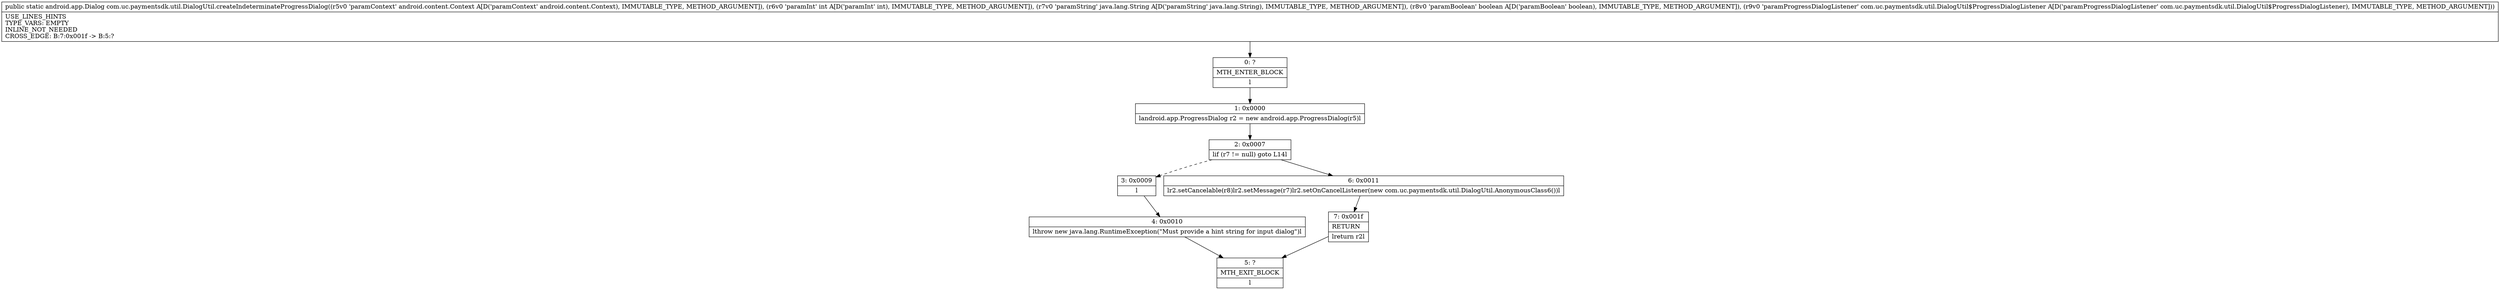 digraph "CFG forcom.uc.paymentsdk.util.DialogUtil.createIndeterminateProgressDialog(Landroid\/content\/Context;ILjava\/lang\/String;ZLcom\/uc\/paymentsdk\/util\/DialogUtil$ProgressDialogListener;)Landroid\/app\/Dialog;" {
Node_0 [shape=record,label="{0\:\ ?|MTH_ENTER_BLOCK\l|l}"];
Node_1 [shape=record,label="{1\:\ 0x0000|landroid.app.ProgressDialog r2 = new android.app.ProgressDialog(r5)l}"];
Node_2 [shape=record,label="{2\:\ 0x0007|lif (r7 != null) goto L14l}"];
Node_3 [shape=record,label="{3\:\ 0x0009|l}"];
Node_4 [shape=record,label="{4\:\ 0x0010|lthrow new java.lang.RuntimeException(\"Must provide a hint string for input dialog\")l}"];
Node_5 [shape=record,label="{5\:\ ?|MTH_EXIT_BLOCK\l|l}"];
Node_6 [shape=record,label="{6\:\ 0x0011|lr2.setCancelable(r8)lr2.setMessage(r7)lr2.setOnCancelListener(new com.uc.paymentsdk.util.DialogUtil.AnonymousClass6())l}"];
Node_7 [shape=record,label="{7\:\ 0x001f|RETURN\l|lreturn r2l}"];
MethodNode[shape=record,label="{public static android.app.Dialog com.uc.paymentsdk.util.DialogUtil.createIndeterminateProgressDialog((r5v0 'paramContext' android.content.Context A[D('paramContext' android.content.Context), IMMUTABLE_TYPE, METHOD_ARGUMENT]), (r6v0 'paramInt' int A[D('paramInt' int), IMMUTABLE_TYPE, METHOD_ARGUMENT]), (r7v0 'paramString' java.lang.String A[D('paramString' java.lang.String), IMMUTABLE_TYPE, METHOD_ARGUMENT]), (r8v0 'paramBoolean' boolean A[D('paramBoolean' boolean), IMMUTABLE_TYPE, METHOD_ARGUMENT]), (r9v0 'paramProgressDialogListener' com.uc.paymentsdk.util.DialogUtil$ProgressDialogListener A[D('paramProgressDialogListener' com.uc.paymentsdk.util.DialogUtil$ProgressDialogListener), IMMUTABLE_TYPE, METHOD_ARGUMENT]))  | USE_LINES_HINTS\lTYPE_VARS: EMPTY\lINLINE_NOT_NEEDED\lCROSS_EDGE: B:7:0x001f \-\> B:5:?\l}"];
MethodNode -> Node_0;
Node_0 -> Node_1;
Node_1 -> Node_2;
Node_2 -> Node_3[style=dashed];
Node_2 -> Node_6;
Node_3 -> Node_4;
Node_4 -> Node_5;
Node_6 -> Node_7;
Node_7 -> Node_5;
}

